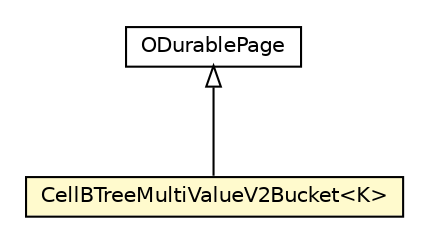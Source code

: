 #!/usr/local/bin/dot
#
# Class diagram 
# Generated by UMLGraph version R5_6-24-gf6e263 (http://www.umlgraph.org/)
#

digraph G {
	edge [fontname="Helvetica",fontsize=10,labelfontname="Helvetica",labelfontsize=10];
	node [fontname="Helvetica",fontsize=10,shape=plaintext];
	nodesep=0.25;
	ranksep=0.5;
	// com.orientechnologies.orient.core.storage.impl.local.paginated.base.ODurablePage
	c843069 [label=<<table title="com.orientechnologies.orient.core.storage.impl.local.paginated.base.ODurablePage" border="0" cellborder="1" cellspacing="0" cellpadding="2" port="p" href="../../../../impl/local/paginated/base/ODurablePage.html">
		<tr><td><table border="0" cellspacing="0" cellpadding="1">
<tr><td align="center" balign="center"> ODurablePage </td></tr>
		</table></td></tr>
		</table>>, URL="../../../../impl/local/paginated/base/ODurablePage.html", fontname="Helvetica", fontcolor="black", fontsize=10.0];
	// com.orientechnologies.orient.core.storage.index.sbtree.multivalue.v2.CellBTreeMultiValueV2Bucket<K>
	c843155 [label=<<table title="com.orientechnologies.orient.core.storage.index.sbtree.multivalue.v2.CellBTreeMultiValueV2Bucket" border="0" cellborder="1" cellspacing="0" cellpadding="2" port="p" bgcolor="lemonChiffon" href="./CellBTreeMultiValueV2Bucket.html">
		<tr><td><table border="0" cellspacing="0" cellpadding="1">
<tr><td align="center" balign="center"> CellBTreeMultiValueV2Bucket&lt;K&gt; </td></tr>
		</table></td></tr>
		</table>>, URL="./CellBTreeMultiValueV2Bucket.html", fontname="Helvetica", fontcolor="black", fontsize=10.0];
	//com.orientechnologies.orient.core.storage.index.sbtree.multivalue.v2.CellBTreeMultiValueV2Bucket<K> extends com.orientechnologies.orient.core.storage.impl.local.paginated.base.ODurablePage
	c843069:p -> c843155:p [dir=back,arrowtail=empty];
}

